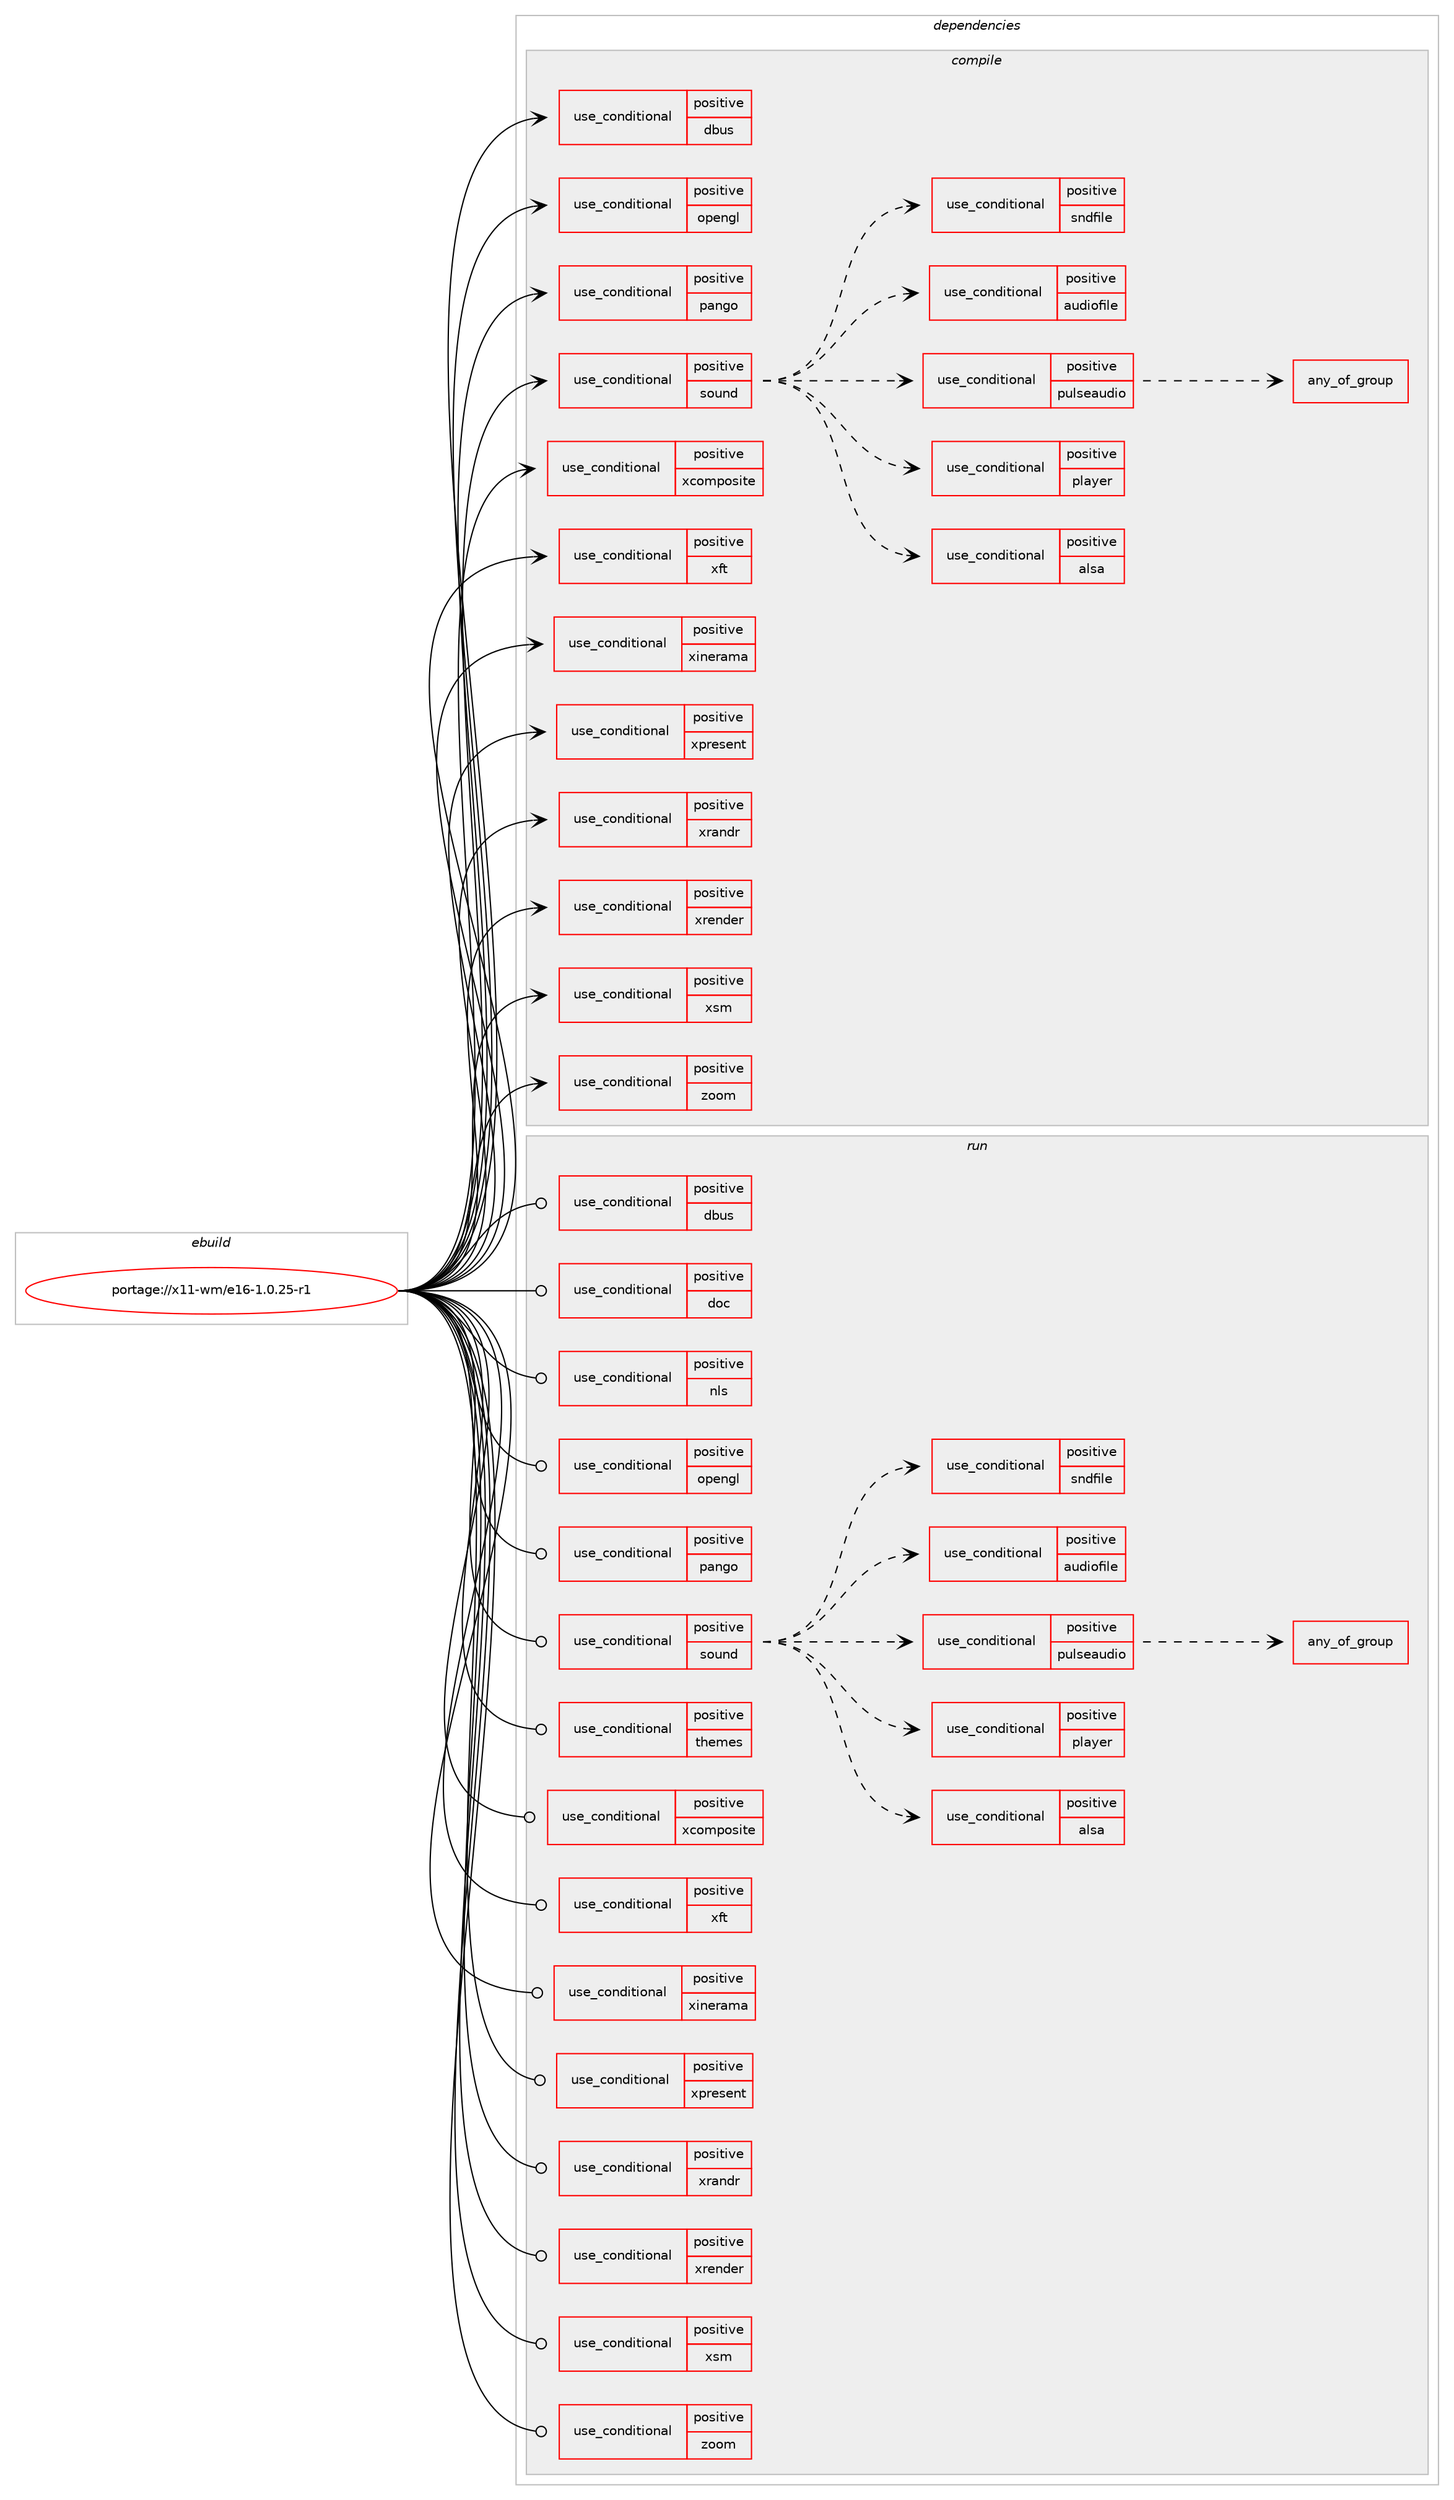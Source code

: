digraph prolog {

# *************
# Graph options
# *************

newrank=true;
concentrate=true;
compound=true;
graph [rankdir=LR,fontname=Helvetica,fontsize=10,ranksep=1.5];#, ranksep=2.5, nodesep=0.2];
edge  [arrowhead=vee];
node  [fontname=Helvetica,fontsize=10];

# **********
# The ebuild
# **********

subgraph cluster_leftcol {
color=gray;
rank=same;
label=<<i>ebuild</i>>;
id [label="portage://x11-wm/e16-1.0.25-r1", color=red, width=4, href="../x11-wm/e16-1.0.25-r1.svg"];
}

# ****************
# The dependencies
# ****************

subgraph cluster_midcol {
color=gray;
label=<<i>dependencies</i>>;
subgraph cluster_compile {
fillcolor="#eeeeee";
style=filled;
label=<<i>compile</i>>;
subgraph cond2813 {
dependency4445 [label=<<TABLE BORDER="0" CELLBORDER="1" CELLSPACING="0" CELLPADDING="4"><TR><TD ROWSPAN="3" CELLPADDING="10">use_conditional</TD></TR><TR><TD>positive</TD></TR><TR><TD>dbus</TD></TR></TABLE>>, shape=none, color=red];
# *** BEGIN UNKNOWN DEPENDENCY TYPE (TODO) ***
# dependency4445 -> package_dependency(portage://x11-wm/e16-1.0.25-r1,install,no,sys-apps,dbus,none,[,,],[],[])
# *** END UNKNOWN DEPENDENCY TYPE (TODO) ***

}
id:e -> dependency4445:w [weight=20,style="solid",arrowhead="vee"];
subgraph cond2814 {
dependency4446 [label=<<TABLE BORDER="0" CELLBORDER="1" CELLSPACING="0" CELLPADDING="4"><TR><TD ROWSPAN="3" CELLPADDING="10">use_conditional</TD></TR><TR><TD>positive</TD></TR><TR><TD>opengl</TD></TR></TABLE>>, shape=none, color=red];
# *** BEGIN UNKNOWN DEPENDENCY TYPE (TODO) ***
# dependency4446 -> package_dependency(portage://x11-wm/e16-1.0.25-r1,install,no,media-libs,glu,none,[,,],[],[])
# *** END UNKNOWN DEPENDENCY TYPE (TODO) ***

# *** BEGIN UNKNOWN DEPENDENCY TYPE (TODO) ***
# dependency4446 -> package_dependency(portage://x11-wm/e16-1.0.25-r1,install,no,media-libs,mesa,none,[,,],[],[])
# *** END UNKNOWN DEPENDENCY TYPE (TODO) ***

}
id:e -> dependency4446:w [weight=20,style="solid",arrowhead="vee"];
subgraph cond2815 {
dependency4447 [label=<<TABLE BORDER="0" CELLBORDER="1" CELLSPACING="0" CELLPADDING="4"><TR><TD ROWSPAN="3" CELLPADDING="10">use_conditional</TD></TR><TR><TD>positive</TD></TR><TR><TD>pango</TD></TR></TABLE>>, shape=none, color=red];
# *** BEGIN UNKNOWN DEPENDENCY TYPE (TODO) ***
# dependency4447 -> package_dependency(portage://x11-wm/e16-1.0.25-r1,install,no,dev-libs,glib,none,[,,],[slot(2)],[])
# *** END UNKNOWN DEPENDENCY TYPE (TODO) ***

# *** BEGIN UNKNOWN DEPENDENCY TYPE (TODO) ***
# dependency4447 -> package_dependency(portage://x11-wm/e16-1.0.25-r1,install,no,x11-libs,pango,none,[,,],[],[use(enable(X),none)])
# *** END UNKNOWN DEPENDENCY TYPE (TODO) ***

}
id:e -> dependency4447:w [weight=20,style="solid",arrowhead="vee"];
subgraph cond2816 {
dependency4448 [label=<<TABLE BORDER="0" CELLBORDER="1" CELLSPACING="0" CELLPADDING="4"><TR><TD ROWSPAN="3" CELLPADDING="10">use_conditional</TD></TR><TR><TD>positive</TD></TR><TR><TD>sound</TD></TR></TABLE>>, shape=none, color=red];
subgraph cond2817 {
dependency4449 [label=<<TABLE BORDER="0" CELLBORDER="1" CELLSPACING="0" CELLPADDING="4"><TR><TD ROWSPAN="3" CELLPADDING="10">use_conditional</TD></TR><TR><TD>positive</TD></TR><TR><TD>alsa</TD></TR></TABLE>>, shape=none, color=red];
# *** BEGIN UNKNOWN DEPENDENCY TYPE (TODO) ***
# dependency4449 -> package_dependency(portage://x11-wm/e16-1.0.25-r1,install,no,media-libs,alsa-lib,none,[,,],[],[])
# *** END UNKNOWN DEPENDENCY TYPE (TODO) ***

}
dependency4448:e -> dependency4449:w [weight=20,style="dashed",arrowhead="vee"];
subgraph cond2818 {
dependency4450 [label=<<TABLE BORDER="0" CELLBORDER="1" CELLSPACING="0" CELLPADDING="4"><TR><TD ROWSPAN="3" CELLPADDING="10">use_conditional</TD></TR><TR><TD>positive</TD></TR><TR><TD>player</TD></TR></TABLE>>, shape=none, color=red];
# *** BEGIN UNKNOWN DEPENDENCY TYPE (TODO) ***
# dependency4450 -> package_dependency(portage://x11-wm/e16-1.0.25-r1,install,no,media-sound,alsa-utils,none,[,,],[],[])
# *** END UNKNOWN DEPENDENCY TYPE (TODO) ***

}
dependency4448:e -> dependency4450:w [weight=20,style="dashed",arrowhead="vee"];
subgraph cond2819 {
dependency4451 [label=<<TABLE BORDER="0" CELLBORDER="1" CELLSPACING="0" CELLPADDING="4"><TR><TD ROWSPAN="3" CELLPADDING="10">use_conditional</TD></TR><TR><TD>positive</TD></TR><TR><TD>pulseaudio</TD></TR></TABLE>>, shape=none, color=red];
subgraph any119 {
dependency4452 [label=<<TABLE BORDER="0" CELLBORDER="1" CELLSPACING="0" CELLPADDING="4"><TR><TD CELLPADDING="10">any_of_group</TD></TR></TABLE>>, shape=none, color=red];# *** BEGIN UNKNOWN DEPENDENCY TYPE (TODO) ***
# dependency4452 -> package_dependency(portage://x11-wm/e16-1.0.25-r1,install,no,media-libs,libpulse,none,[,,],[],[])
# *** END UNKNOWN DEPENDENCY TYPE (TODO) ***

# *** BEGIN UNKNOWN DEPENDENCY TYPE (TODO) ***
# dependency4452 -> package_dependency(portage://x11-wm/e16-1.0.25-r1,install,no,media-sound,apulse,none,[,,],[],[use(enable(sdk),none)])
# *** END UNKNOWN DEPENDENCY TYPE (TODO) ***

}
dependency4451:e -> dependency4452:w [weight=20,style="dashed",arrowhead="vee"];
}
dependency4448:e -> dependency4451:w [weight=20,style="dashed",arrowhead="vee"];
subgraph cond2820 {
dependency4453 [label=<<TABLE BORDER="0" CELLBORDER="1" CELLSPACING="0" CELLPADDING="4"><TR><TD ROWSPAN="3" CELLPADDING="10">use_conditional</TD></TR><TR><TD>positive</TD></TR><TR><TD>audiofile</TD></TR></TABLE>>, shape=none, color=red];
# *** BEGIN UNKNOWN DEPENDENCY TYPE (TODO) ***
# dependency4453 -> package_dependency(portage://x11-wm/e16-1.0.25-r1,install,no,media-libs,audiofile,none,[,,],any_same_slot,[])
# *** END UNKNOWN DEPENDENCY TYPE (TODO) ***

}
dependency4448:e -> dependency4453:w [weight=20,style="dashed",arrowhead="vee"];
subgraph cond2821 {
dependency4454 [label=<<TABLE BORDER="0" CELLBORDER="1" CELLSPACING="0" CELLPADDING="4"><TR><TD ROWSPAN="3" CELLPADDING="10">use_conditional</TD></TR><TR><TD>positive</TD></TR><TR><TD>sndfile</TD></TR></TABLE>>, shape=none, color=red];
# *** BEGIN UNKNOWN DEPENDENCY TYPE (TODO) ***
# dependency4454 -> package_dependency(portage://x11-wm/e16-1.0.25-r1,install,no,media-libs,libsndfile,none,[,,],[],[])
# *** END UNKNOWN DEPENDENCY TYPE (TODO) ***

}
dependency4448:e -> dependency4454:w [weight=20,style="dashed",arrowhead="vee"];
}
id:e -> dependency4448:w [weight=20,style="solid",arrowhead="vee"];
subgraph cond2822 {
dependency4455 [label=<<TABLE BORDER="0" CELLBORDER="1" CELLSPACING="0" CELLPADDING="4"><TR><TD ROWSPAN="3" CELLPADDING="10">use_conditional</TD></TR><TR><TD>positive</TD></TR><TR><TD>xcomposite</TD></TR></TABLE>>, shape=none, color=red];
# *** BEGIN UNKNOWN DEPENDENCY TYPE (TODO) ***
# dependency4455 -> package_dependency(portage://x11-wm/e16-1.0.25-r1,install,no,x11-libs,libXcomposite,none,[,,],[],[])
# *** END UNKNOWN DEPENDENCY TYPE (TODO) ***

# *** BEGIN UNKNOWN DEPENDENCY TYPE (TODO) ***
# dependency4455 -> package_dependency(portage://x11-wm/e16-1.0.25-r1,install,no,x11-libs,libXdamage,none,[,,],[],[])
# *** END UNKNOWN DEPENDENCY TYPE (TODO) ***

# *** BEGIN UNKNOWN DEPENDENCY TYPE (TODO) ***
# dependency4455 -> package_dependency(portage://x11-wm/e16-1.0.25-r1,install,no,x11-libs,libXfixes,none,[,,],[],[])
# *** END UNKNOWN DEPENDENCY TYPE (TODO) ***

}
id:e -> dependency4455:w [weight=20,style="solid",arrowhead="vee"];
subgraph cond2823 {
dependency4456 [label=<<TABLE BORDER="0" CELLBORDER="1" CELLSPACING="0" CELLPADDING="4"><TR><TD ROWSPAN="3" CELLPADDING="10">use_conditional</TD></TR><TR><TD>positive</TD></TR><TR><TD>xft</TD></TR></TABLE>>, shape=none, color=red];
# *** BEGIN UNKNOWN DEPENDENCY TYPE (TODO) ***
# dependency4456 -> package_dependency(portage://x11-wm/e16-1.0.25-r1,install,no,x11-libs,libXft,none,[,,],[],[])
# *** END UNKNOWN DEPENDENCY TYPE (TODO) ***

}
id:e -> dependency4456:w [weight=20,style="solid",arrowhead="vee"];
subgraph cond2824 {
dependency4457 [label=<<TABLE BORDER="0" CELLBORDER="1" CELLSPACING="0" CELLPADDING="4"><TR><TD ROWSPAN="3" CELLPADDING="10">use_conditional</TD></TR><TR><TD>positive</TD></TR><TR><TD>xinerama</TD></TR></TABLE>>, shape=none, color=red];
# *** BEGIN UNKNOWN DEPENDENCY TYPE (TODO) ***
# dependency4457 -> package_dependency(portage://x11-wm/e16-1.0.25-r1,install,no,x11-libs,libXinerama,none,[,,],[],[])
# *** END UNKNOWN DEPENDENCY TYPE (TODO) ***

}
id:e -> dependency4457:w [weight=20,style="solid",arrowhead="vee"];
subgraph cond2825 {
dependency4458 [label=<<TABLE BORDER="0" CELLBORDER="1" CELLSPACING="0" CELLPADDING="4"><TR><TD ROWSPAN="3" CELLPADDING="10">use_conditional</TD></TR><TR><TD>positive</TD></TR><TR><TD>xpresent</TD></TR></TABLE>>, shape=none, color=red];
# *** BEGIN UNKNOWN DEPENDENCY TYPE (TODO) ***
# dependency4458 -> package_dependency(portage://x11-wm/e16-1.0.25-r1,install,no,x11-libs,libXpresent,none,[,,],[],[])
# *** END UNKNOWN DEPENDENCY TYPE (TODO) ***

}
id:e -> dependency4458:w [weight=20,style="solid",arrowhead="vee"];
subgraph cond2826 {
dependency4459 [label=<<TABLE BORDER="0" CELLBORDER="1" CELLSPACING="0" CELLPADDING="4"><TR><TD ROWSPAN="3" CELLPADDING="10">use_conditional</TD></TR><TR><TD>positive</TD></TR><TR><TD>xrandr</TD></TR></TABLE>>, shape=none, color=red];
# *** BEGIN UNKNOWN DEPENDENCY TYPE (TODO) ***
# dependency4459 -> package_dependency(portage://x11-wm/e16-1.0.25-r1,install,no,x11-libs,libXrandr,none,[,,],[],[])
# *** END UNKNOWN DEPENDENCY TYPE (TODO) ***

}
id:e -> dependency4459:w [weight=20,style="solid",arrowhead="vee"];
subgraph cond2827 {
dependency4460 [label=<<TABLE BORDER="0" CELLBORDER="1" CELLSPACING="0" CELLPADDING="4"><TR><TD ROWSPAN="3" CELLPADDING="10">use_conditional</TD></TR><TR><TD>positive</TD></TR><TR><TD>xrender</TD></TR></TABLE>>, shape=none, color=red];
# *** BEGIN UNKNOWN DEPENDENCY TYPE (TODO) ***
# dependency4460 -> package_dependency(portage://x11-wm/e16-1.0.25-r1,install,no,x11-libs,libXrender,none,[,,],[],[])
# *** END UNKNOWN DEPENDENCY TYPE (TODO) ***

}
id:e -> dependency4460:w [weight=20,style="solid",arrowhead="vee"];
subgraph cond2828 {
dependency4461 [label=<<TABLE BORDER="0" CELLBORDER="1" CELLSPACING="0" CELLPADDING="4"><TR><TD ROWSPAN="3" CELLPADDING="10">use_conditional</TD></TR><TR><TD>positive</TD></TR><TR><TD>xsm</TD></TR></TABLE>>, shape=none, color=red];
# *** BEGIN UNKNOWN DEPENDENCY TYPE (TODO) ***
# dependency4461 -> package_dependency(portage://x11-wm/e16-1.0.25-r1,install,no,x11-libs,libICE,none,[,,],[],[])
# *** END UNKNOWN DEPENDENCY TYPE (TODO) ***

# *** BEGIN UNKNOWN DEPENDENCY TYPE (TODO) ***
# dependency4461 -> package_dependency(portage://x11-wm/e16-1.0.25-r1,install,no,x11-libs,libSM,none,[,,],[],[])
# *** END UNKNOWN DEPENDENCY TYPE (TODO) ***

}
id:e -> dependency4461:w [weight=20,style="solid",arrowhead="vee"];
subgraph cond2829 {
dependency4462 [label=<<TABLE BORDER="0" CELLBORDER="1" CELLSPACING="0" CELLPADDING="4"><TR><TD ROWSPAN="3" CELLPADDING="10">use_conditional</TD></TR><TR><TD>positive</TD></TR><TR><TD>zoom</TD></TR></TABLE>>, shape=none, color=red];
# *** BEGIN UNKNOWN DEPENDENCY TYPE (TODO) ***
# dependency4462 -> package_dependency(portage://x11-wm/e16-1.0.25-r1,install,no,x11-libs,libXxf86vm,none,[,,],[],[])
# *** END UNKNOWN DEPENDENCY TYPE (TODO) ***

}
id:e -> dependency4462:w [weight=20,style="solid",arrowhead="vee"];
# *** BEGIN UNKNOWN DEPENDENCY TYPE (TODO) ***
# id -> package_dependency(portage://x11-wm/e16-1.0.25-r1,install,no,media-libs,freetype,none,[,,],[slot(2)],[])
# *** END UNKNOWN DEPENDENCY TYPE (TODO) ***

# *** BEGIN UNKNOWN DEPENDENCY TYPE (TODO) ***
# id -> package_dependency(portage://x11-wm/e16-1.0.25-r1,install,no,media-libs,imlib2,none,[,,],[],[use(enable(X),none)])
# *** END UNKNOWN DEPENDENCY TYPE (TODO) ***

# *** BEGIN UNKNOWN DEPENDENCY TYPE (TODO) ***
# id -> package_dependency(portage://x11-wm/e16-1.0.25-r1,install,no,virtual,libiconv,none,[,,],[],[])
# *** END UNKNOWN DEPENDENCY TYPE (TODO) ***

# *** BEGIN UNKNOWN DEPENDENCY TYPE (TODO) ***
# id -> package_dependency(portage://x11-wm/e16-1.0.25-r1,install,no,x11-base,xorg-proto,none,[,,],[],[])
# *** END UNKNOWN DEPENDENCY TYPE (TODO) ***

# *** BEGIN UNKNOWN DEPENDENCY TYPE (TODO) ***
# id -> package_dependency(portage://x11-wm/e16-1.0.25-r1,install,no,x11-libs,libX11,none,[,,],[],[])
# *** END UNKNOWN DEPENDENCY TYPE (TODO) ***

# *** BEGIN UNKNOWN DEPENDENCY TYPE (TODO) ***
# id -> package_dependency(portage://x11-wm/e16-1.0.25-r1,install,no,x11-libs,libXext,none,[,,],[],[])
# *** END UNKNOWN DEPENDENCY TYPE (TODO) ***

# *** BEGIN UNKNOWN DEPENDENCY TYPE (TODO) ***
# id -> package_dependency(portage://x11-wm/e16-1.0.25-r1,install,no,x11-misc,xbitmaps,none,[,,],[],[])
# *** END UNKNOWN DEPENDENCY TYPE (TODO) ***

}
subgraph cluster_compileandrun {
fillcolor="#eeeeee";
style=filled;
label=<<i>compile and run</i>>;
}
subgraph cluster_run {
fillcolor="#eeeeee";
style=filled;
label=<<i>run</i>>;
subgraph cond2830 {
dependency4463 [label=<<TABLE BORDER="0" CELLBORDER="1" CELLSPACING="0" CELLPADDING="4"><TR><TD ROWSPAN="3" CELLPADDING="10">use_conditional</TD></TR><TR><TD>positive</TD></TR><TR><TD>dbus</TD></TR></TABLE>>, shape=none, color=red];
# *** BEGIN UNKNOWN DEPENDENCY TYPE (TODO) ***
# dependency4463 -> package_dependency(portage://x11-wm/e16-1.0.25-r1,run,no,sys-apps,dbus,none,[,,],[],[])
# *** END UNKNOWN DEPENDENCY TYPE (TODO) ***

}
id:e -> dependency4463:w [weight=20,style="solid",arrowhead="odot"];
subgraph cond2831 {
dependency4464 [label=<<TABLE BORDER="0" CELLBORDER="1" CELLSPACING="0" CELLPADDING="4"><TR><TD ROWSPAN="3" CELLPADDING="10">use_conditional</TD></TR><TR><TD>positive</TD></TR><TR><TD>doc</TD></TR></TABLE>>, shape=none, color=red];
# *** BEGIN UNKNOWN DEPENDENCY TYPE (TODO) ***
# dependency4464 -> package_dependency(portage://x11-wm/e16-1.0.25-r1,run,no,app-doc,e16-docs,none,[,,],[],[])
# *** END UNKNOWN DEPENDENCY TYPE (TODO) ***

}
id:e -> dependency4464:w [weight=20,style="solid",arrowhead="odot"];
subgraph cond2832 {
dependency4465 [label=<<TABLE BORDER="0" CELLBORDER="1" CELLSPACING="0" CELLPADDING="4"><TR><TD ROWSPAN="3" CELLPADDING="10">use_conditional</TD></TR><TR><TD>positive</TD></TR><TR><TD>nls</TD></TR></TABLE>>, shape=none, color=red];
# *** BEGIN UNKNOWN DEPENDENCY TYPE (TODO) ***
# dependency4465 -> package_dependency(portage://x11-wm/e16-1.0.25-r1,run,no,virtual,libintl,none,[,,],[],[])
# *** END UNKNOWN DEPENDENCY TYPE (TODO) ***

}
id:e -> dependency4465:w [weight=20,style="solid",arrowhead="odot"];
subgraph cond2833 {
dependency4466 [label=<<TABLE BORDER="0" CELLBORDER="1" CELLSPACING="0" CELLPADDING="4"><TR><TD ROWSPAN="3" CELLPADDING="10">use_conditional</TD></TR><TR><TD>positive</TD></TR><TR><TD>opengl</TD></TR></TABLE>>, shape=none, color=red];
# *** BEGIN UNKNOWN DEPENDENCY TYPE (TODO) ***
# dependency4466 -> package_dependency(portage://x11-wm/e16-1.0.25-r1,run,no,media-libs,glu,none,[,,],[],[])
# *** END UNKNOWN DEPENDENCY TYPE (TODO) ***

# *** BEGIN UNKNOWN DEPENDENCY TYPE (TODO) ***
# dependency4466 -> package_dependency(portage://x11-wm/e16-1.0.25-r1,run,no,media-libs,mesa,none,[,,],[],[])
# *** END UNKNOWN DEPENDENCY TYPE (TODO) ***

}
id:e -> dependency4466:w [weight=20,style="solid",arrowhead="odot"];
subgraph cond2834 {
dependency4467 [label=<<TABLE BORDER="0" CELLBORDER="1" CELLSPACING="0" CELLPADDING="4"><TR><TD ROWSPAN="3" CELLPADDING="10">use_conditional</TD></TR><TR><TD>positive</TD></TR><TR><TD>pango</TD></TR></TABLE>>, shape=none, color=red];
# *** BEGIN UNKNOWN DEPENDENCY TYPE (TODO) ***
# dependency4467 -> package_dependency(portage://x11-wm/e16-1.0.25-r1,run,no,dev-libs,glib,none,[,,],[slot(2)],[])
# *** END UNKNOWN DEPENDENCY TYPE (TODO) ***

# *** BEGIN UNKNOWN DEPENDENCY TYPE (TODO) ***
# dependency4467 -> package_dependency(portage://x11-wm/e16-1.0.25-r1,run,no,x11-libs,pango,none,[,,],[],[use(enable(X),none)])
# *** END UNKNOWN DEPENDENCY TYPE (TODO) ***

}
id:e -> dependency4467:w [weight=20,style="solid",arrowhead="odot"];
subgraph cond2835 {
dependency4468 [label=<<TABLE BORDER="0" CELLBORDER="1" CELLSPACING="0" CELLPADDING="4"><TR><TD ROWSPAN="3" CELLPADDING="10">use_conditional</TD></TR><TR><TD>positive</TD></TR><TR><TD>sound</TD></TR></TABLE>>, shape=none, color=red];
subgraph cond2836 {
dependency4469 [label=<<TABLE BORDER="0" CELLBORDER="1" CELLSPACING="0" CELLPADDING="4"><TR><TD ROWSPAN="3" CELLPADDING="10">use_conditional</TD></TR><TR><TD>positive</TD></TR><TR><TD>alsa</TD></TR></TABLE>>, shape=none, color=red];
# *** BEGIN UNKNOWN DEPENDENCY TYPE (TODO) ***
# dependency4469 -> package_dependency(portage://x11-wm/e16-1.0.25-r1,run,no,media-libs,alsa-lib,none,[,,],[],[])
# *** END UNKNOWN DEPENDENCY TYPE (TODO) ***

}
dependency4468:e -> dependency4469:w [weight=20,style="dashed",arrowhead="vee"];
subgraph cond2837 {
dependency4470 [label=<<TABLE BORDER="0" CELLBORDER="1" CELLSPACING="0" CELLPADDING="4"><TR><TD ROWSPAN="3" CELLPADDING="10">use_conditional</TD></TR><TR><TD>positive</TD></TR><TR><TD>player</TD></TR></TABLE>>, shape=none, color=red];
# *** BEGIN UNKNOWN DEPENDENCY TYPE (TODO) ***
# dependency4470 -> package_dependency(portage://x11-wm/e16-1.0.25-r1,run,no,media-sound,alsa-utils,none,[,,],[],[])
# *** END UNKNOWN DEPENDENCY TYPE (TODO) ***

}
dependency4468:e -> dependency4470:w [weight=20,style="dashed",arrowhead="vee"];
subgraph cond2838 {
dependency4471 [label=<<TABLE BORDER="0" CELLBORDER="1" CELLSPACING="0" CELLPADDING="4"><TR><TD ROWSPAN="3" CELLPADDING="10">use_conditional</TD></TR><TR><TD>positive</TD></TR><TR><TD>pulseaudio</TD></TR></TABLE>>, shape=none, color=red];
subgraph any120 {
dependency4472 [label=<<TABLE BORDER="0" CELLBORDER="1" CELLSPACING="0" CELLPADDING="4"><TR><TD CELLPADDING="10">any_of_group</TD></TR></TABLE>>, shape=none, color=red];# *** BEGIN UNKNOWN DEPENDENCY TYPE (TODO) ***
# dependency4472 -> package_dependency(portage://x11-wm/e16-1.0.25-r1,run,no,media-libs,libpulse,none,[,,],[],[])
# *** END UNKNOWN DEPENDENCY TYPE (TODO) ***

# *** BEGIN UNKNOWN DEPENDENCY TYPE (TODO) ***
# dependency4472 -> package_dependency(portage://x11-wm/e16-1.0.25-r1,run,no,media-sound,apulse,none,[,,],[],[use(enable(sdk),none)])
# *** END UNKNOWN DEPENDENCY TYPE (TODO) ***

}
dependency4471:e -> dependency4472:w [weight=20,style="dashed",arrowhead="vee"];
}
dependency4468:e -> dependency4471:w [weight=20,style="dashed",arrowhead="vee"];
subgraph cond2839 {
dependency4473 [label=<<TABLE BORDER="0" CELLBORDER="1" CELLSPACING="0" CELLPADDING="4"><TR><TD ROWSPAN="3" CELLPADDING="10">use_conditional</TD></TR><TR><TD>positive</TD></TR><TR><TD>audiofile</TD></TR></TABLE>>, shape=none, color=red];
# *** BEGIN UNKNOWN DEPENDENCY TYPE (TODO) ***
# dependency4473 -> package_dependency(portage://x11-wm/e16-1.0.25-r1,run,no,media-libs,audiofile,none,[,,],any_same_slot,[])
# *** END UNKNOWN DEPENDENCY TYPE (TODO) ***

}
dependency4468:e -> dependency4473:w [weight=20,style="dashed",arrowhead="vee"];
subgraph cond2840 {
dependency4474 [label=<<TABLE BORDER="0" CELLBORDER="1" CELLSPACING="0" CELLPADDING="4"><TR><TD ROWSPAN="3" CELLPADDING="10">use_conditional</TD></TR><TR><TD>positive</TD></TR><TR><TD>sndfile</TD></TR></TABLE>>, shape=none, color=red];
# *** BEGIN UNKNOWN DEPENDENCY TYPE (TODO) ***
# dependency4474 -> package_dependency(portage://x11-wm/e16-1.0.25-r1,run,no,media-libs,libsndfile,none,[,,],[],[])
# *** END UNKNOWN DEPENDENCY TYPE (TODO) ***

}
dependency4468:e -> dependency4474:w [weight=20,style="dashed",arrowhead="vee"];
}
id:e -> dependency4468:w [weight=20,style="solid",arrowhead="odot"];
subgraph cond2841 {
dependency4475 [label=<<TABLE BORDER="0" CELLBORDER="1" CELLSPACING="0" CELLPADDING="4"><TR><TD ROWSPAN="3" CELLPADDING="10">use_conditional</TD></TR><TR><TD>positive</TD></TR><TR><TD>themes</TD></TR></TABLE>>, shape=none, color=red];
# *** BEGIN UNKNOWN DEPENDENCY TYPE (TODO) ***
# dependency4475 -> package_dependency(portage://x11-wm/e16-1.0.25-r1,run,no,x11-themes,e16-themes,none,[,,],[],[])
# *** END UNKNOWN DEPENDENCY TYPE (TODO) ***

}
id:e -> dependency4475:w [weight=20,style="solid",arrowhead="odot"];
subgraph cond2842 {
dependency4476 [label=<<TABLE BORDER="0" CELLBORDER="1" CELLSPACING="0" CELLPADDING="4"><TR><TD ROWSPAN="3" CELLPADDING="10">use_conditional</TD></TR><TR><TD>positive</TD></TR><TR><TD>xcomposite</TD></TR></TABLE>>, shape=none, color=red];
# *** BEGIN UNKNOWN DEPENDENCY TYPE (TODO) ***
# dependency4476 -> package_dependency(portage://x11-wm/e16-1.0.25-r1,run,no,x11-libs,libXcomposite,none,[,,],[],[])
# *** END UNKNOWN DEPENDENCY TYPE (TODO) ***

# *** BEGIN UNKNOWN DEPENDENCY TYPE (TODO) ***
# dependency4476 -> package_dependency(portage://x11-wm/e16-1.0.25-r1,run,no,x11-libs,libXdamage,none,[,,],[],[])
# *** END UNKNOWN DEPENDENCY TYPE (TODO) ***

# *** BEGIN UNKNOWN DEPENDENCY TYPE (TODO) ***
# dependency4476 -> package_dependency(portage://x11-wm/e16-1.0.25-r1,run,no,x11-libs,libXfixes,none,[,,],[],[])
# *** END UNKNOWN DEPENDENCY TYPE (TODO) ***

}
id:e -> dependency4476:w [weight=20,style="solid",arrowhead="odot"];
subgraph cond2843 {
dependency4477 [label=<<TABLE BORDER="0" CELLBORDER="1" CELLSPACING="0" CELLPADDING="4"><TR><TD ROWSPAN="3" CELLPADDING="10">use_conditional</TD></TR><TR><TD>positive</TD></TR><TR><TD>xft</TD></TR></TABLE>>, shape=none, color=red];
# *** BEGIN UNKNOWN DEPENDENCY TYPE (TODO) ***
# dependency4477 -> package_dependency(portage://x11-wm/e16-1.0.25-r1,run,no,x11-libs,libXft,none,[,,],[],[])
# *** END UNKNOWN DEPENDENCY TYPE (TODO) ***

}
id:e -> dependency4477:w [weight=20,style="solid",arrowhead="odot"];
subgraph cond2844 {
dependency4478 [label=<<TABLE BORDER="0" CELLBORDER="1" CELLSPACING="0" CELLPADDING="4"><TR><TD ROWSPAN="3" CELLPADDING="10">use_conditional</TD></TR><TR><TD>positive</TD></TR><TR><TD>xinerama</TD></TR></TABLE>>, shape=none, color=red];
# *** BEGIN UNKNOWN DEPENDENCY TYPE (TODO) ***
# dependency4478 -> package_dependency(portage://x11-wm/e16-1.0.25-r1,run,no,x11-libs,libXinerama,none,[,,],[],[])
# *** END UNKNOWN DEPENDENCY TYPE (TODO) ***

}
id:e -> dependency4478:w [weight=20,style="solid",arrowhead="odot"];
subgraph cond2845 {
dependency4479 [label=<<TABLE BORDER="0" CELLBORDER="1" CELLSPACING="0" CELLPADDING="4"><TR><TD ROWSPAN="3" CELLPADDING="10">use_conditional</TD></TR><TR><TD>positive</TD></TR><TR><TD>xpresent</TD></TR></TABLE>>, shape=none, color=red];
# *** BEGIN UNKNOWN DEPENDENCY TYPE (TODO) ***
# dependency4479 -> package_dependency(portage://x11-wm/e16-1.0.25-r1,run,no,x11-libs,libXpresent,none,[,,],[],[])
# *** END UNKNOWN DEPENDENCY TYPE (TODO) ***

}
id:e -> dependency4479:w [weight=20,style="solid",arrowhead="odot"];
subgraph cond2846 {
dependency4480 [label=<<TABLE BORDER="0" CELLBORDER="1" CELLSPACING="0" CELLPADDING="4"><TR><TD ROWSPAN="3" CELLPADDING="10">use_conditional</TD></TR><TR><TD>positive</TD></TR><TR><TD>xrandr</TD></TR></TABLE>>, shape=none, color=red];
# *** BEGIN UNKNOWN DEPENDENCY TYPE (TODO) ***
# dependency4480 -> package_dependency(portage://x11-wm/e16-1.0.25-r1,run,no,x11-libs,libXrandr,none,[,,],[],[])
# *** END UNKNOWN DEPENDENCY TYPE (TODO) ***

}
id:e -> dependency4480:w [weight=20,style="solid",arrowhead="odot"];
subgraph cond2847 {
dependency4481 [label=<<TABLE BORDER="0" CELLBORDER="1" CELLSPACING="0" CELLPADDING="4"><TR><TD ROWSPAN="3" CELLPADDING="10">use_conditional</TD></TR><TR><TD>positive</TD></TR><TR><TD>xrender</TD></TR></TABLE>>, shape=none, color=red];
# *** BEGIN UNKNOWN DEPENDENCY TYPE (TODO) ***
# dependency4481 -> package_dependency(portage://x11-wm/e16-1.0.25-r1,run,no,x11-libs,libXrender,none,[,,],[],[])
# *** END UNKNOWN DEPENDENCY TYPE (TODO) ***

}
id:e -> dependency4481:w [weight=20,style="solid",arrowhead="odot"];
subgraph cond2848 {
dependency4482 [label=<<TABLE BORDER="0" CELLBORDER="1" CELLSPACING="0" CELLPADDING="4"><TR><TD ROWSPAN="3" CELLPADDING="10">use_conditional</TD></TR><TR><TD>positive</TD></TR><TR><TD>xsm</TD></TR></TABLE>>, shape=none, color=red];
# *** BEGIN UNKNOWN DEPENDENCY TYPE (TODO) ***
# dependency4482 -> package_dependency(portage://x11-wm/e16-1.0.25-r1,run,no,x11-libs,libICE,none,[,,],[],[])
# *** END UNKNOWN DEPENDENCY TYPE (TODO) ***

# *** BEGIN UNKNOWN DEPENDENCY TYPE (TODO) ***
# dependency4482 -> package_dependency(portage://x11-wm/e16-1.0.25-r1,run,no,x11-libs,libSM,none,[,,],[],[])
# *** END UNKNOWN DEPENDENCY TYPE (TODO) ***

}
id:e -> dependency4482:w [weight=20,style="solid",arrowhead="odot"];
subgraph cond2849 {
dependency4483 [label=<<TABLE BORDER="0" CELLBORDER="1" CELLSPACING="0" CELLPADDING="4"><TR><TD ROWSPAN="3" CELLPADDING="10">use_conditional</TD></TR><TR><TD>positive</TD></TR><TR><TD>zoom</TD></TR></TABLE>>, shape=none, color=red];
# *** BEGIN UNKNOWN DEPENDENCY TYPE (TODO) ***
# dependency4483 -> package_dependency(portage://x11-wm/e16-1.0.25-r1,run,no,x11-libs,libXxf86vm,none,[,,],[],[])
# *** END UNKNOWN DEPENDENCY TYPE (TODO) ***

}
id:e -> dependency4483:w [weight=20,style="solid",arrowhead="odot"];
# *** BEGIN UNKNOWN DEPENDENCY TYPE (TODO) ***
# id -> package_dependency(portage://x11-wm/e16-1.0.25-r1,run,no,media-libs,freetype,none,[,,],[slot(2)],[])
# *** END UNKNOWN DEPENDENCY TYPE (TODO) ***

# *** BEGIN UNKNOWN DEPENDENCY TYPE (TODO) ***
# id -> package_dependency(portage://x11-wm/e16-1.0.25-r1,run,no,media-libs,imlib2,none,[,,],[],[use(enable(X),none)])
# *** END UNKNOWN DEPENDENCY TYPE (TODO) ***

# *** BEGIN UNKNOWN DEPENDENCY TYPE (TODO) ***
# id -> package_dependency(portage://x11-wm/e16-1.0.25-r1,run,no,virtual,libiconv,none,[,,],[],[])
# *** END UNKNOWN DEPENDENCY TYPE (TODO) ***

# *** BEGIN UNKNOWN DEPENDENCY TYPE (TODO) ***
# id -> package_dependency(portage://x11-wm/e16-1.0.25-r1,run,no,x11-libs,libX11,none,[,,],[],[])
# *** END UNKNOWN DEPENDENCY TYPE (TODO) ***

# *** BEGIN UNKNOWN DEPENDENCY TYPE (TODO) ***
# id -> package_dependency(portage://x11-wm/e16-1.0.25-r1,run,no,x11-libs,libXext,none,[,,],[],[])
# *** END UNKNOWN DEPENDENCY TYPE (TODO) ***

# *** BEGIN UNKNOWN DEPENDENCY TYPE (TODO) ***
# id -> package_dependency(portage://x11-wm/e16-1.0.25-r1,run,no,x11-misc,xbitmaps,none,[,,],[],[])
# *** END UNKNOWN DEPENDENCY TYPE (TODO) ***

# *** BEGIN UNKNOWN DEPENDENCY TYPE (TODO) ***
# id -> package_dependency(portage://x11-wm/e16-1.0.25-r1,run,weak,x11-wm,enlightenment,none,[,,],[slot(0)],[])
# *** END UNKNOWN DEPENDENCY TYPE (TODO) ***

}
}

# **************
# The candidates
# **************

subgraph cluster_choices {
rank=same;
color=gray;
label=<<i>candidates</i>>;

}

}
